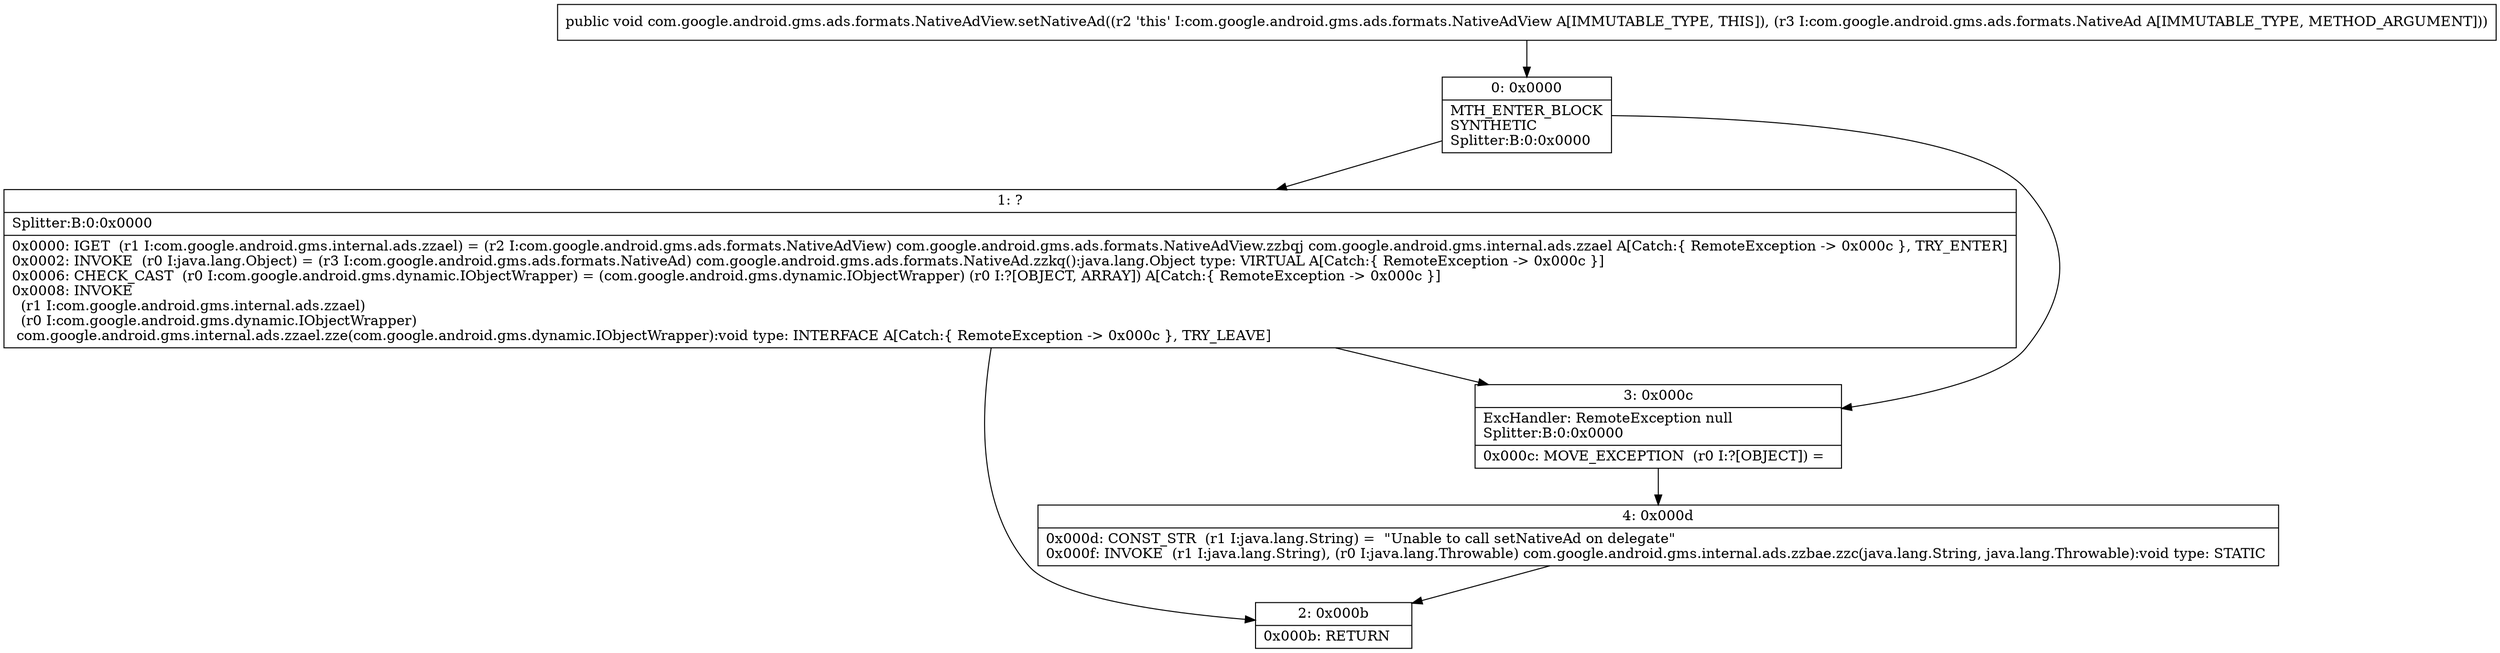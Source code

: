 digraph "CFG forcom.google.android.gms.ads.formats.NativeAdView.setNativeAd(Lcom\/google\/android\/gms\/ads\/formats\/NativeAd;)V" {
Node_0 [shape=record,label="{0\:\ 0x0000|MTH_ENTER_BLOCK\lSYNTHETIC\lSplitter:B:0:0x0000\l}"];
Node_1 [shape=record,label="{1\:\ ?|Splitter:B:0:0x0000\l|0x0000: IGET  (r1 I:com.google.android.gms.internal.ads.zzael) = (r2 I:com.google.android.gms.ads.formats.NativeAdView) com.google.android.gms.ads.formats.NativeAdView.zzbqj com.google.android.gms.internal.ads.zzael A[Catch:\{ RemoteException \-\> 0x000c \}, TRY_ENTER]\l0x0002: INVOKE  (r0 I:java.lang.Object) = (r3 I:com.google.android.gms.ads.formats.NativeAd) com.google.android.gms.ads.formats.NativeAd.zzkq():java.lang.Object type: VIRTUAL A[Catch:\{ RemoteException \-\> 0x000c \}]\l0x0006: CHECK_CAST  (r0 I:com.google.android.gms.dynamic.IObjectWrapper) = (com.google.android.gms.dynamic.IObjectWrapper) (r0 I:?[OBJECT, ARRAY]) A[Catch:\{ RemoteException \-\> 0x000c \}]\l0x0008: INVOKE  \l  (r1 I:com.google.android.gms.internal.ads.zzael)\l  (r0 I:com.google.android.gms.dynamic.IObjectWrapper)\l com.google.android.gms.internal.ads.zzael.zze(com.google.android.gms.dynamic.IObjectWrapper):void type: INTERFACE A[Catch:\{ RemoteException \-\> 0x000c \}, TRY_LEAVE]\l}"];
Node_2 [shape=record,label="{2\:\ 0x000b|0x000b: RETURN   \l}"];
Node_3 [shape=record,label="{3\:\ 0x000c|ExcHandler: RemoteException null\lSplitter:B:0:0x0000\l|0x000c: MOVE_EXCEPTION  (r0 I:?[OBJECT]) =  \l}"];
Node_4 [shape=record,label="{4\:\ 0x000d|0x000d: CONST_STR  (r1 I:java.lang.String) =  \"Unable to call setNativeAd on delegate\" \l0x000f: INVOKE  (r1 I:java.lang.String), (r0 I:java.lang.Throwable) com.google.android.gms.internal.ads.zzbae.zzc(java.lang.String, java.lang.Throwable):void type: STATIC \l}"];
MethodNode[shape=record,label="{public void com.google.android.gms.ads.formats.NativeAdView.setNativeAd((r2 'this' I:com.google.android.gms.ads.formats.NativeAdView A[IMMUTABLE_TYPE, THIS]), (r3 I:com.google.android.gms.ads.formats.NativeAd A[IMMUTABLE_TYPE, METHOD_ARGUMENT])) }"];
MethodNode -> Node_0;
Node_0 -> Node_1;
Node_0 -> Node_3;
Node_1 -> Node_2;
Node_1 -> Node_3;
Node_3 -> Node_4;
Node_4 -> Node_2;
}

